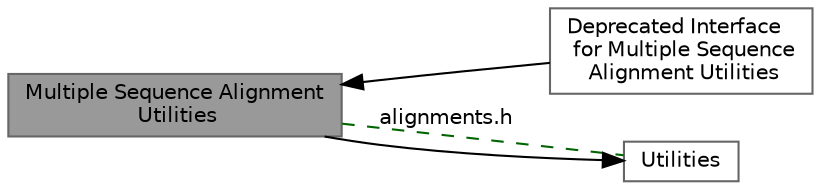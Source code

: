 digraph "Multiple Sequence Alignment Utilities"
{
 // INTERACTIVE_SVG=YES
 // LATEX_PDF_SIZE
  bgcolor="transparent";
  edge [fontname=Helvetica,fontsize=10,labelfontname=Helvetica,labelfontsize=10];
  node [fontname=Helvetica,fontsize=10,shape=box,height=0.2,width=0.4];
  rankdir=LR;
  Node1 [label="Multiple Sequence Alignment\l Utilities",height=0.2,width=0.4,color="gray40", fillcolor="grey60", style="filled", fontcolor="black",tooltip="Functions to extract features from and to manipulate multiple sequence alignments."];
  Node3 [label="Deprecated Interface\l for Multiple Sequence\l Alignment Utilities",height=0.2,width=0.4,color="grey40", fillcolor="white", style="filled",URL="$group__aln__utils__deprecated.html",tooltip=" "];
  Node2 [label="Utilities",height=0.2,width=0.4,color="grey40", fillcolor="white", style="filled",URL="$group__utils.html",tooltip=" "];
  Node2->Node1 [shape=plaintext, dir="back", style="solid"];
  Node1->Node3 [shape=plaintext, dir="back", style="solid"];
  Node1->Node2 [shape=plaintext, label="alignments.h", color="darkgreen", dir="none", style="dashed"];
}
